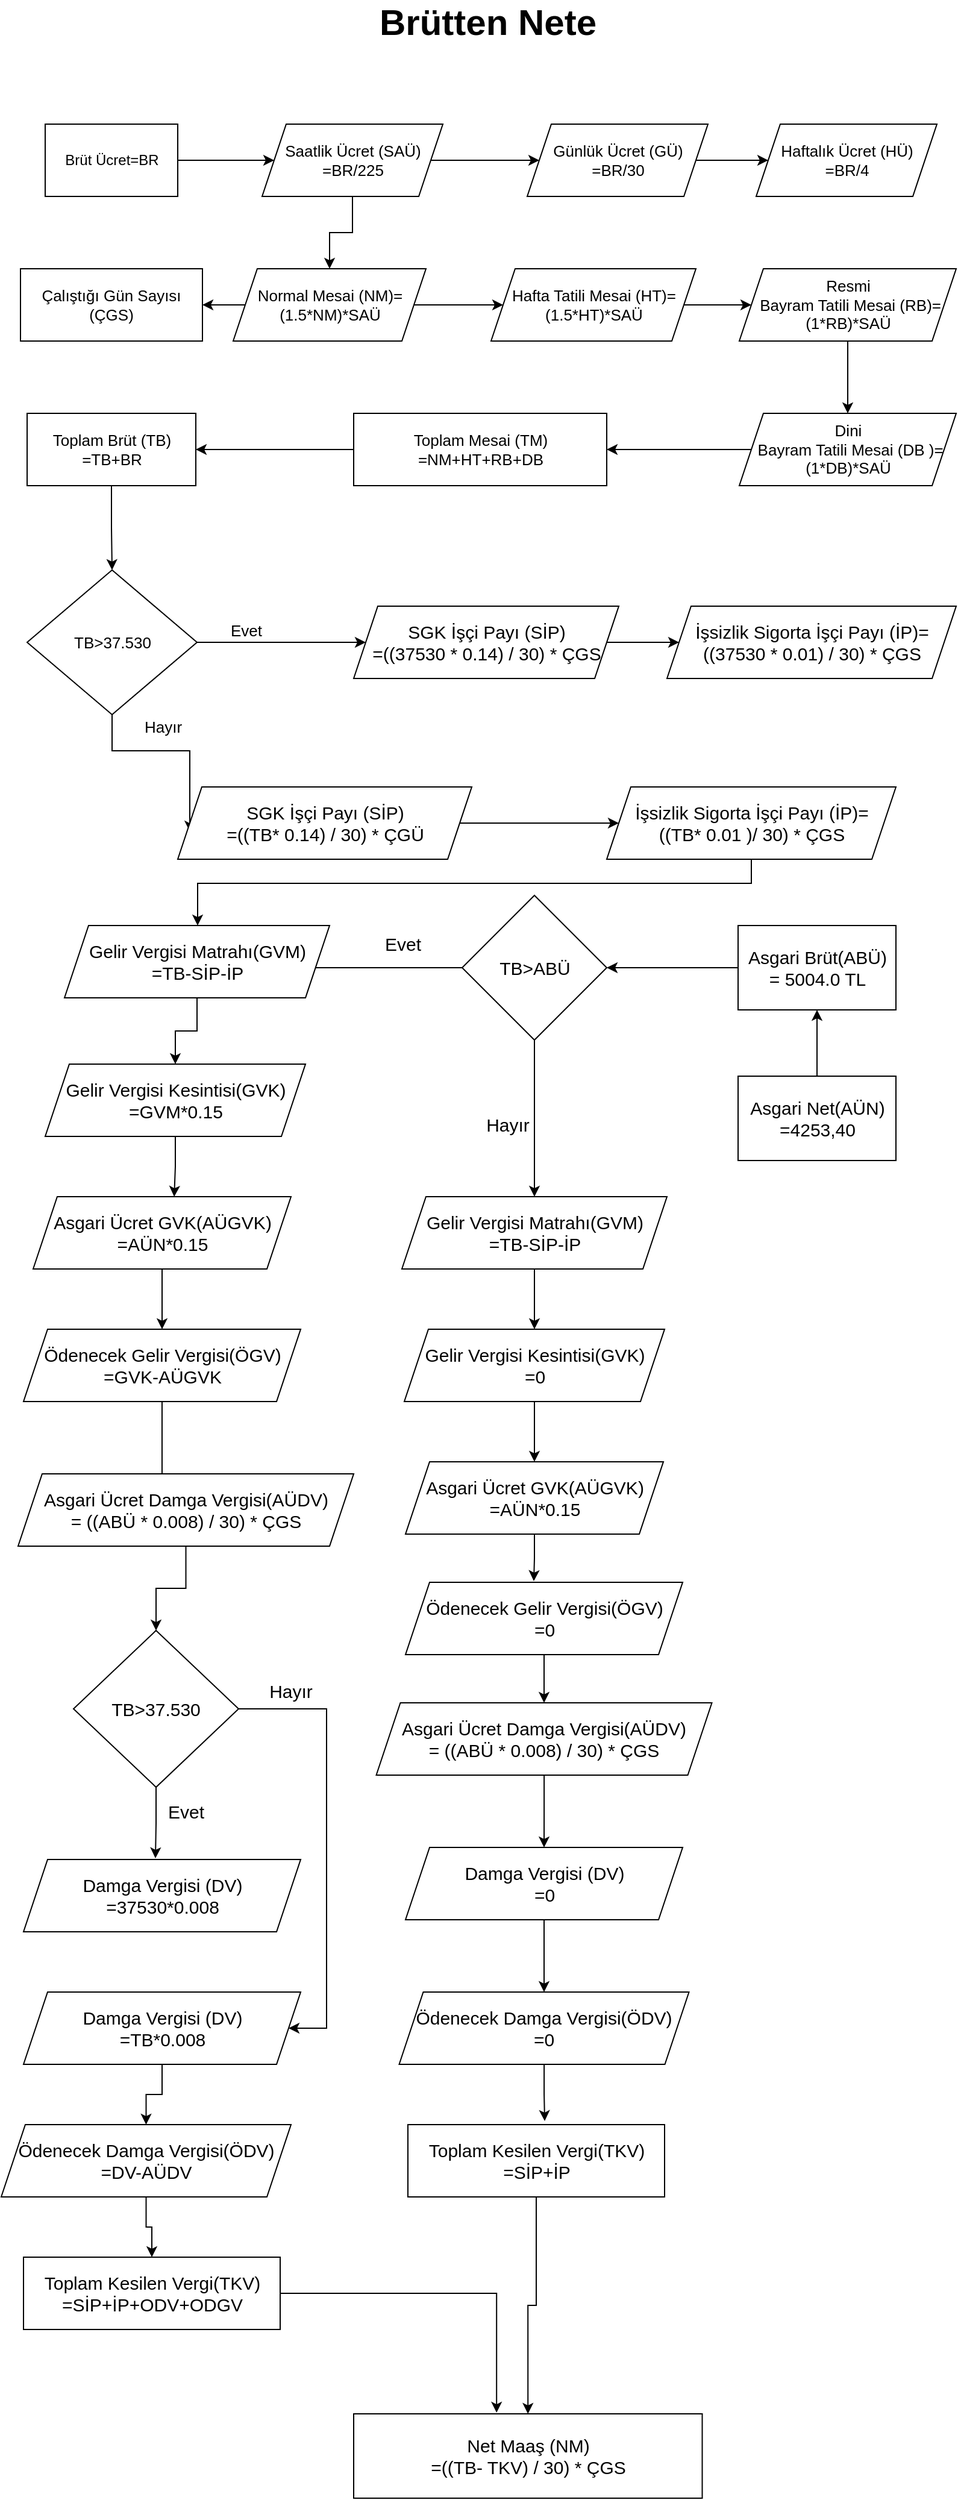 <mxfile version="17.4.5" type="github">
  <diagram id="9hikQkzd9A8uJ14NhILh" name="Page-1">
    <mxGraphModel dx="1422" dy="1931" grid="1" gridSize="10" guides="1" tooltips="1" connect="1" arrows="1" fold="1" page="1" pageScale="1" pageWidth="827" pageHeight="1169" math="0" shadow="0">
      <root>
        <mxCell id="0" />
        <mxCell id="1" parent="0" />
        <mxCell id="71BVwWbTkxpX7U5o15dZ-1" value="Brütten Nete" style="text;html=1;strokeColor=none;fillColor=none;align=center;verticalAlign=middle;whiteSpace=wrap;rounded=0;strokeWidth=1;fontStyle=1;fontSize=30;" vertex="1" parent="1">
          <mxGeometry x="286" y="-1150" width="256" height="30" as="geometry" />
        </mxCell>
        <mxCell id="71BVwWbTkxpX7U5o15dZ-9" style="edgeStyle=orthogonalEdgeStyle;rounded=0;orthogonalLoop=1;jettySize=auto;html=1;fontSize=12;" edge="1" parent="1" source="71BVwWbTkxpX7U5o15dZ-2" target="71BVwWbTkxpX7U5o15dZ-8">
          <mxGeometry relative="1" as="geometry" />
        </mxCell>
        <mxCell id="71BVwWbTkxpX7U5o15dZ-2" value="Brüt Ücret=BR" style="rounded=0;whiteSpace=wrap;html=1;fontSize=12;strokeWidth=1;" vertex="1" parent="1">
          <mxGeometry x="46.5" y="-1050" width="110" height="60" as="geometry" />
        </mxCell>
        <mxCell id="71BVwWbTkxpX7U5o15dZ-12" style="edgeStyle=orthogonalEdgeStyle;rounded=0;orthogonalLoop=1;jettySize=auto;html=1;entryX=0;entryY=0.5;entryDx=0;entryDy=0;fontSize=13;" edge="1" parent="1" source="71BVwWbTkxpX7U5o15dZ-8" target="71BVwWbTkxpX7U5o15dZ-10">
          <mxGeometry relative="1" as="geometry" />
        </mxCell>
        <mxCell id="71BVwWbTkxpX7U5o15dZ-16" style="edgeStyle=orthogonalEdgeStyle;rounded=0;orthogonalLoop=1;jettySize=auto;html=1;fontSize=13;" edge="1" parent="1" source="71BVwWbTkxpX7U5o15dZ-8" target="71BVwWbTkxpX7U5o15dZ-15">
          <mxGeometry relative="1" as="geometry" />
        </mxCell>
        <mxCell id="71BVwWbTkxpX7U5o15dZ-8" value="&lt;span style=&quot;font-size: 13px&quot;&gt;Saatlik Ücret (SAÜ)&lt;br&gt;=BR/225&lt;/span&gt;" style="shape=parallelogram;perimeter=parallelogramPerimeter;whiteSpace=wrap;html=1;fixedSize=1;fontSize=12;strokeWidth=1;" vertex="1" parent="1">
          <mxGeometry x="226.5" y="-1050" width="150" height="60" as="geometry" />
        </mxCell>
        <mxCell id="71BVwWbTkxpX7U5o15dZ-14" style="edgeStyle=orthogonalEdgeStyle;rounded=0;orthogonalLoop=1;jettySize=auto;html=1;entryX=0;entryY=0.5;entryDx=0;entryDy=0;fontSize=13;" edge="1" parent="1" source="71BVwWbTkxpX7U5o15dZ-10" target="71BVwWbTkxpX7U5o15dZ-13">
          <mxGeometry relative="1" as="geometry" />
        </mxCell>
        <mxCell id="71BVwWbTkxpX7U5o15dZ-10" value="Günlük Ücret (GÜ)&lt;br&gt;=BR/30" style="shape=parallelogram;perimeter=parallelogramPerimeter;whiteSpace=wrap;html=1;fixedSize=1;fontSize=13;strokeWidth=1;" vertex="1" parent="1">
          <mxGeometry x="446.5" y="-1050" width="150" height="60" as="geometry" />
        </mxCell>
        <mxCell id="71BVwWbTkxpX7U5o15dZ-13" value="Haftalık Ücret (HÜ)&lt;br&gt;=BR/4" style="shape=parallelogram;perimeter=parallelogramPerimeter;whiteSpace=wrap;html=1;fixedSize=1;fontSize=13;strokeWidth=1;" vertex="1" parent="1">
          <mxGeometry x="636.5" y="-1050" width="150" height="60" as="geometry" />
        </mxCell>
        <mxCell id="71BVwWbTkxpX7U5o15dZ-28" style="edgeStyle=orthogonalEdgeStyle;rounded=0;orthogonalLoop=1;jettySize=auto;html=1;entryX=0;entryY=0.5;entryDx=0;entryDy=0;fontSize=13;" edge="1" parent="1" source="71BVwWbTkxpX7U5o15dZ-15" target="71BVwWbTkxpX7U5o15dZ-27">
          <mxGeometry relative="1" as="geometry" />
        </mxCell>
        <mxCell id="71BVwWbTkxpX7U5o15dZ-42" style="edgeStyle=orthogonalEdgeStyle;rounded=0;orthogonalLoop=1;jettySize=auto;html=1;entryX=1;entryY=0.5;entryDx=0;entryDy=0;fontSize=13;" edge="1" parent="1" source="71BVwWbTkxpX7U5o15dZ-15" target="71BVwWbTkxpX7U5o15dZ-41">
          <mxGeometry relative="1" as="geometry" />
        </mxCell>
        <mxCell id="71BVwWbTkxpX7U5o15dZ-15" value="Normal Mesai (NM)=(1.5*NM)*SAÜ" style="shape=parallelogram;perimeter=parallelogramPerimeter;whiteSpace=wrap;html=1;fixedSize=1;fontSize=13;strokeWidth=1;" vertex="1" parent="1">
          <mxGeometry x="202.5" y="-930" width="160" height="60" as="geometry" />
        </mxCell>
        <mxCell id="71BVwWbTkxpX7U5o15dZ-30" style="edgeStyle=orthogonalEdgeStyle;rounded=0;orthogonalLoop=1;jettySize=auto;html=1;entryX=0;entryY=0.5;entryDx=0;entryDy=0;fontSize=13;" edge="1" parent="1" source="71BVwWbTkxpX7U5o15dZ-27" target="71BVwWbTkxpX7U5o15dZ-29">
          <mxGeometry relative="1" as="geometry" />
        </mxCell>
        <mxCell id="71BVwWbTkxpX7U5o15dZ-27" value="&lt;span&gt;Hafta Tatili Mesai (HT)=(1.5*HT)*SAÜ&lt;/span&gt;" style="shape=parallelogram;perimeter=parallelogramPerimeter;whiteSpace=wrap;html=1;fixedSize=1;fontSize=13;strokeWidth=1;" vertex="1" parent="1">
          <mxGeometry x="416.5" y="-930" width="170" height="60" as="geometry" />
        </mxCell>
        <mxCell id="71BVwWbTkxpX7U5o15dZ-33" style="edgeStyle=orthogonalEdgeStyle;rounded=0;orthogonalLoop=1;jettySize=auto;html=1;entryX=0.5;entryY=0;entryDx=0;entryDy=0;fontSize=13;" edge="1" parent="1" source="71BVwWbTkxpX7U5o15dZ-29" target="71BVwWbTkxpX7U5o15dZ-32">
          <mxGeometry relative="1" as="geometry" />
        </mxCell>
        <mxCell id="71BVwWbTkxpX7U5o15dZ-29" value="&lt;span&gt;Resmi&lt;br&gt;&amp;nbsp;Bayram Tatili Mesai (RB)=(1*RB)*SAÜ&lt;/span&gt;" style="shape=parallelogram;perimeter=parallelogramPerimeter;whiteSpace=wrap;html=1;fixedSize=1;fontSize=13;strokeWidth=1;" vertex="1" parent="1">
          <mxGeometry x="622.5" y="-930" width="180" height="60" as="geometry" />
        </mxCell>
        <mxCell id="71BVwWbTkxpX7U5o15dZ-36" style="edgeStyle=orthogonalEdgeStyle;rounded=0;orthogonalLoop=1;jettySize=auto;html=1;entryX=1;entryY=0.5;entryDx=0;entryDy=0;fontSize=13;" edge="1" parent="1" source="71BVwWbTkxpX7U5o15dZ-32" target="71BVwWbTkxpX7U5o15dZ-35">
          <mxGeometry relative="1" as="geometry" />
        </mxCell>
        <mxCell id="71BVwWbTkxpX7U5o15dZ-32" value="&lt;span&gt;Dini&lt;br&gt;&amp;nbsp;Bayram Tatili Mesai (DB )=(1*DB)*SAÜ&lt;/span&gt;" style="shape=parallelogram;perimeter=parallelogramPerimeter;whiteSpace=wrap;html=1;fixedSize=1;fontSize=13;strokeWidth=1;" vertex="1" parent="1">
          <mxGeometry x="622.5" y="-810" width="180" height="60" as="geometry" />
        </mxCell>
        <mxCell id="71BVwWbTkxpX7U5o15dZ-37" style="edgeStyle=orthogonalEdgeStyle;rounded=0;orthogonalLoop=1;jettySize=auto;html=1;fontSize=13;entryX=1;entryY=0.5;entryDx=0;entryDy=0;" edge="1" parent="1" source="71BVwWbTkxpX7U5o15dZ-35" target="71BVwWbTkxpX7U5o15dZ-38">
          <mxGeometry relative="1" as="geometry">
            <mxPoint x="202.5" y="-780" as="targetPoint" />
          </mxGeometry>
        </mxCell>
        <mxCell id="71BVwWbTkxpX7U5o15dZ-35" value="Toplam Mesai (TM) =NM+HT+RB+DB" style="rounded=0;whiteSpace=wrap;html=1;fontSize=13;strokeWidth=1;" vertex="1" parent="1">
          <mxGeometry x="302.5" y="-810" width="210" height="60" as="geometry" />
        </mxCell>
        <mxCell id="71BVwWbTkxpX7U5o15dZ-44" style="edgeStyle=orthogonalEdgeStyle;rounded=0;orthogonalLoop=1;jettySize=auto;html=1;entryX=0.5;entryY=0;entryDx=0;entryDy=0;fontSize=13;" edge="1" parent="1" source="71BVwWbTkxpX7U5o15dZ-38" target="71BVwWbTkxpX7U5o15dZ-43">
          <mxGeometry relative="1" as="geometry" />
        </mxCell>
        <mxCell id="71BVwWbTkxpX7U5o15dZ-38" value="Toplam Brüt (TB)&lt;br&gt;=TB+BR" style="rounded=0;whiteSpace=wrap;html=1;fontSize=13;strokeWidth=1;" vertex="1" parent="1">
          <mxGeometry x="31.5" y="-810" width="140" height="60" as="geometry" />
        </mxCell>
        <mxCell id="71BVwWbTkxpX7U5o15dZ-41" value="Çalıştığı Gün Sayısı&lt;br&gt;(ÇGS)" style="rounded=0;whiteSpace=wrap;html=1;fontSize=13;strokeWidth=1;" vertex="1" parent="1">
          <mxGeometry x="26" y="-930" width="151" height="60" as="geometry" />
        </mxCell>
        <mxCell id="71BVwWbTkxpX7U5o15dZ-46" style="edgeStyle=orthogonalEdgeStyle;rounded=0;orthogonalLoop=1;jettySize=auto;html=1;fontSize=13;entryX=0;entryY=0.5;entryDx=0;entryDy=0;" edge="1" parent="1" source="71BVwWbTkxpX7U5o15dZ-43" target="71BVwWbTkxpX7U5o15dZ-50">
          <mxGeometry relative="1" as="geometry">
            <mxPoint x="292.5" y="-620" as="targetPoint" />
          </mxGeometry>
        </mxCell>
        <mxCell id="71BVwWbTkxpX7U5o15dZ-48" style="edgeStyle=orthogonalEdgeStyle;rounded=0;orthogonalLoop=1;jettySize=auto;html=1;fontSize=13;entryX=0.041;entryY=0.617;entryDx=0;entryDy=0;entryPerimeter=0;" edge="1" parent="1" source="71BVwWbTkxpX7U5o15dZ-43" target="71BVwWbTkxpX7U5o15dZ-54">
          <mxGeometry relative="1" as="geometry">
            <mxPoint x="102.5" y="-480" as="targetPoint" />
          </mxGeometry>
        </mxCell>
        <mxCell id="71BVwWbTkxpX7U5o15dZ-43" value="TB&amp;gt;37.530" style="rhombus;whiteSpace=wrap;html=1;fontSize=13;strokeWidth=1;" vertex="1" parent="1">
          <mxGeometry x="31.5" y="-680" width="141" height="120" as="geometry" />
        </mxCell>
        <mxCell id="71BVwWbTkxpX7U5o15dZ-45" style="edgeStyle=orthogonalEdgeStyle;rounded=0;orthogonalLoop=1;jettySize=auto;html=1;exitX=0.5;exitY=1;exitDx=0;exitDy=0;fontSize=13;" edge="1" parent="1" source="71BVwWbTkxpX7U5o15dZ-43" target="71BVwWbTkxpX7U5o15dZ-43">
          <mxGeometry relative="1" as="geometry" />
        </mxCell>
        <mxCell id="71BVwWbTkxpX7U5o15dZ-47" value="Evet&lt;br&gt;" style="text;html=1;align=center;verticalAlign=middle;resizable=0;points=[];autosize=1;strokeColor=none;fillColor=none;fontSize=13;" vertex="1" parent="1">
          <mxGeometry x="192.5" y="-640" width="40" height="20" as="geometry" />
        </mxCell>
        <mxCell id="71BVwWbTkxpX7U5o15dZ-49" value="Hayır&lt;br&gt;" style="text;html=1;align=center;verticalAlign=middle;resizable=0;points=[];autosize=1;strokeColor=none;fillColor=none;fontSize=13;rotation=0;" vertex="1" parent="1">
          <mxGeometry x="118.5" y="-560" width="50" height="20" as="geometry" />
        </mxCell>
        <mxCell id="71BVwWbTkxpX7U5o15dZ-53" style="edgeStyle=orthogonalEdgeStyle;rounded=0;orthogonalLoop=1;jettySize=auto;html=1;entryX=0;entryY=0.5;entryDx=0;entryDy=0;fontSize=15;" edge="1" parent="1" source="71BVwWbTkxpX7U5o15dZ-50" target="71BVwWbTkxpX7U5o15dZ-52">
          <mxGeometry relative="1" as="geometry" />
        </mxCell>
        <mxCell id="71BVwWbTkxpX7U5o15dZ-50" value="SGK İşçi Payı (SİP)&lt;br&gt;=((37530 * 0.14) / 30) * ÇGS" style="shape=parallelogram;perimeter=parallelogramPerimeter;whiteSpace=wrap;html=1;fixedSize=1;fontSize=15;strokeWidth=1;" vertex="1" parent="1">
          <mxGeometry x="302.5" y="-650" width="220" height="60" as="geometry" />
        </mxCell>
        <mxCell id="71BVwWbTkxpX7U5o15dZ-52" value="İşsizlik Sigorta İşçi Payı (İP)=&lt;br&gt;((37530 * 0.01) / 30) * ÇGS" style="shape=parallelogram;perimeter=parallelogramPerimeter;whiteSpace=wrap;html=1;fixedSize=1;fontSize=15;strokeWidth=1;" vertex="1" parent="1">
          <mxGeometry x="562.5" y="-650" width="240" height="60" as="geometry" />
        </mxCell>
        <mxCell id="71BVwWbTkxpX7U5o15dZ-56" style="edgeStyle=orthogonalEdgeStyle;rounded=0;orthogonalLoop=1;jettySize=auto;html=1;fontSize=15;" edge="1" parent="1" source="71BVwWbTkxpX7U5o15dZ-54" target="71BVwWbTkxpX7U5o15dZ-55">
          <mxGeometry relative="1" as="geometry" />
        </mxCell>
        <mxCell id="71BVwWbTkxpX7U5o15dZ-54" value="&lt;span&gt;SGK İşçi Payı (SİP)&lt;br&gt;=&lt;/span&gt;((TB* 0.14) / 30) * ÇGÜ" style="shape=parallelogram;perimeter=parallelogramPerimeter;whiteSpace=wrap;html=1;fixedSize=1;fontSize=15;strokeWidth=1;" vertex="1" parent="1">
          <mxGeometry x="156.5" y="-500" width="244" height="60" as="geometry" />
        </mxCell>
        <mxCell id="71BVwWbTkxpX7U5o15dZ-108" style="edgeStyle=orthogonalEdgeStyle;rounded=0;orthogonalLoop=1;jettySize=auto;html=1;fontSize=15;" edge="1" parent="1" source="71BVwWbTkxpX7U5o15dZ-55" target="71BVwWbTkxpX7U5o15dZ-62">
          <mxGeometry relative="1" as="geometry">
            <Array as="points">
              <mxPoint x="633" y="-420" />
              <mxPoint x="173" y="-420" />
            </Array>
          </mxGeometry>
        </mxCell>
        <mxCell id="71BVwWbTkxpX7U5o15dZ-55" value="İşsizlik Sigorta İşçi Payı (İP)=&lt;br&gt;((TB* 0.01 )/ 30) * ÇGS" style="shape=parallelogram;perimeter=parallelogramPerimeter;whiteSpace=wrap;html=1;fixedSize=1;fontSize=15;strokeWidth=1;" vertex="1" parent="1">
          <mxGeometry x="512.5" y="-500" width="240" height="60" as="geometry" />
        </mxCell>
        <mxCell id="71BVwWbTkxpX7U5o15dZ-60" style="edgeStyle=orthogonalEdgeStyle;rounded=0;orthogonalLoop=1;jettySize=auto;html=1;entryX=1;entryY=0.5;entryDx=0;entryDy=0;fontSize=15;" edge="1" parent="1" source="71BVwWbTkxpX7U5o15dZ-57" target="71BVwWbTkxpX7U5o15dZ-59">
          <mxGeometry relative="1" as="geometry" />
        </mxCell>
        <mxCell id="71BVwWbTkxpX7U5o15dZ-57" value="Asgari Brüt(ABÜ)&lt;br&gt;= 5004.0 TL" style="rounded=0;whiteSpace=wrap;html=1;fontSize=15;strokeWidth=1;" vertex="1" parent="1">
          <mxGeometry x="621.5" y="-385" width="131" height="70" as="geometry" />
        </mxCell>
        <mxCell id="71BVwWbTkxpX7U5o15dZ-64" style="edgeStyle=orthogonalEdgeStyle;rounded=0;orthogonalLoop=1;jettySize=auto;html=1;entryX=0.895;entryY=0.583;entryDx=0;entryDy=0;entryPerimeter=0;fontSize=15;" edge="1" parent="1" source="71BVwWbTkxpX7U5o15dZ-59" target="71BVwWbTkxpX7U5o15dZ-62">
          <mxGeometry relative="1" as="geometry" />
        </mxCell>
        <mxCell id="71BVwWbTkxpX7U5o15dZ-89" style="edgeStyle=orthogonalEdgeStyle;rounded=0;orthogonalLoop=1;jettySize=auto;html=1;fontSize=15;entryX=0.5;entryY=0;entryDx=0;entryDy=0;entryPerimeter=0;" edge="1" parent="1" source="71BVwWbTkxpX7U5o15dZ-59" target="71BVwWbTkxpX7U5o15dZ-91">
          <mxGeometry relative="1" as="geometry">
            <mxPoint x="453" y="-160" as="targetPoint" />
          </mxGeometry>
        </mxCell>
        <mxCell id="71BVwWbTkxpX7U5o15dZ-59" value="TB&amp;gt;ABÜ" style="rhombus;whiteSpace=wrap;html=1;fontSize=15;strokeWidth=1;" vertex="1" parent="1">
          <mxGeometry x="392.5" y="-410" width="120" height="120" as="geometry" />
        </mxCell>
        <mxCell id="71BVwWbTkxpX7U5o15dZ-65" style="edgeStyle=orthogonalEdgeStyle;rounded=0;orthogonalLoop=1;jettySize=auto;html=1;fontSize=15;" edge="1" parent="1" source="71BVwWbTkxpX7U5o15dZ-62" target="71BVwWbTkxpX7U5o15dZ-66">
          <mxGeometry relative="1" as="geometry">
            <mxPoint x="62.5" y="-270" as="targetPoint" />
          </mxGeometry>
        </mxCell>
        <mxCell id="71BVwWbTkxpX7U5o15dZ-62" value="Gelir Vergisi Matrahı(GVM)&lt;br&gt;=TB-SİP-İP" style="shape=parallelogram;perimeter=parallelogramPerimeter;whiteSpace=wrap;html=1;fixedSize=1;fontSize=15;strokeWidth=1;" vertex="1" parent="1">
          <mxGeometry x="62.5" y="-385" width="220" height="60" as="geometry" />
        </mxCell>
        <mxCell id="71BVwWbTkxpX7U5o15dZ-63" value="Evet" style="text;html=1;align=center;verticalAlign=middle;resizable=0;points=[];autosize=1;strokeColor=none;fillColor=none;fontSize=15;" vertex="1" parent="1">
          <mxGeometry x="317.5" y="-380" width="50" height="20" as="geometry" />
        </mxCell>
        <mxCell id="71BVwWbTkxpX7U5o15dZ-69" style="edgeStyle=orthogonalEdgeStyle;rounded=0;orthogonalLoop=1;jettySize=auto;html=1;entryX=0.547;entryY=0;entryDx=0;entryDy=0;entryPerimeter=0;fontSize=15;" edge="1" parent="1" source="71BVwWbTkxpX7U5o15dZ-66" target="71BVwWbTkxpX7U5o15dZ-67">
          <mxGeometry relative="1" as="geometry" />
        </mxCell>
        <mxCell id="71BVwWbTkxpX7U5o15dZ-66" value="Gelir Vergisi Kesintisi(GVK)&lt;br&gt;=GVM*0.15" style="shape=parallelogram;perimeter=parallelogramPerimeter;whiteSpace=wrap;html=1;fixedSize=1;fontSize=15;strokeWidth=1;" vertex="1" parent="1">
          <mxGeometry x="46.5" y="-270" width="216" height="60" as="geometry" />
        </mxCell>
        <mxCell id="71BVwWbTkxpX7U5o15dZ-72" style="edgeStyle=orthogonalEdgeStyle;rounded=0;orthogonalLoop=1;jettySize=auto;html=1;entryX=0.5;entryY=0;entryDx=0;entryDy=0;fontSize=15;" edge="1" parent="1" source="71BVwWbTkxpX7U5o15dZ-67" target="71BVwWbTkxpX7U5o15dZ-71">
          <mxGeometry relative="1" as="geometry" />
        </mxCell>
        <mxCell id="71BVwWbTkxpX7U5o15dZ-67" value="Asgari Ücret GVK(AÜGVK)&lt;br&gt;=AÜN*0.15" style="shape=parallelogram;perimeter=parallelogramPerimeter;whiteSpace=wrap;html=1;fixedSize=1;fontSize=15;strokeWidth=1;" vertex="1" parent="1">
          <mxGeometry x="36.5" y="-160" width="214" height="60" as="geometry" />
        </mxCell>
        <mxCell id="71BVwWbTkxpX7U5o15dZ-70" style="edgeStyle=orthogonalEdgeStyle;rounded=0;orthogonalLoop=1;jettySize=auto;html=1;entryX=0.5;entryY=1;entryDx=0;entryDy=0;fontSize=15;" edge="1" parent="1" source="71BVwWbTkxpX7U5o15dZ-68" target="71BVwWbTkxpX7U5o15dZ-57">
          <mxGeometry relative="1" as="geometry" />
        </mxCell>
        <mxCell id="71BVwWbTkxpX7U5o15dZ-68" value="Asgari Net(AÜN)&lt;br&gt;=4253,40" style="rounded=0;whiteSpace=wrap;html=1;fontSize=15;strokeWidth=1;" vertex="1" parent="1">
          <mxGeometry x="621.5" y="-260" width="131" height="70" as="geometry" />
        </mxCell>
        <mxCell id="71BVwWbTkxpX7U5o15dZ-74" style="edgeStyle=orthogonalEdgeStyle;rounded=0;orthogonalLoop=1;jettySize=auto;html=1;entryX=0.429;entryY=0.167;entryDx=0;entryDy=0;entryPerimeter=0;fontSize=15;" edge="1" parent="1" source="71BVwWbTkxpX7U5o15dZ-71" target="71BVwWbTkxpX7U5o15dZ-73">
          <mxGeometry relative="1" as="geometry" />
        </mxCell>
        <mxCell id="71BVwWbTkxpX7U5o15dZ-71" value="Ödenecek Gelir Vergisi(ÖGV)&lt;br&gt;=GVK-AÜGVK" style="shape=parallelogram;perimeter=parallelogramPerimeter;whiteSpace=wrap;html=1;fixedSize=1;fontSize=15;strokeWidth=1;" vertex="1" parent="1">
          <mxGeometry x="28.5" y="-50" width="230" height="60" as="geometry" />
        </mxCell>
        <mxCell id="71BVwWbTkxpX7U5o15dZ-76" style="edgeStyle=orthogonalEdgeStyle;rounded=0;orthogonalLoop=1;jettySize=auto;html=1;entryX=0.5;entryY=0;entryDx=0;entryDy=0;fontSize=15;" edge="1" parent="1" source="71BVwWbTkxpX7U5o15dZ-73" target="71BVwWbTkxpX7U5o15dZ-75">
          <mxGeometry relative="1" as="geometry" />
        </mxCell>
        <mxCell id="71BVwWbTkxpX7U5o15dZ-73" value="Asgari Ücret Damga Vergisi(AÜDV)&lt;br&gt;=&amp;nbsp;((ABÜ * 0.008) / 30) * ÇGS" style="shape=parallelogram;perimeter=parallelogramPerimeter;whiteSpace=wrap;html=1;fixedSize=1;fontSize=15;strokeWidth=1;" vertex="1" parent="1">
          <mxGeometry x="24" y="70" width="278.5" height="60" as="geometry" />
        </mxCell>
        <mxCell id="71BVwWbTkxpX7U5o15dZ-78" style="edgeStyle=orthogonalEdgeStyle;rounded=0;orthogonalLoop=1;jettySize=auto;html=1;entryX=0.476;entryY=-0.017;entryDx=0;entryDy=0;entryPerimeter=0;fontSize=15;" edge="1" parent="1" source="71BVwWbTkxpX7U5o15dZ-75" target="71BVwWbTkxpX7U5o15dZ-77">
          <mxGeometry relative="1" as="geometry" />
        </mxCell>
        <mxCell id="71BVwWbTkxpX7U5o15dZ-80" style="edgeStyle=orthogonalEdgeStyle;rounded=0;orthogonalLoop=1;jettySize=auto;html=1;fontSize=15;entryX=1;entryY=0.5;entryDx=0;entryDy=0;" edge="1" parent="1" source="71BVwWbTkxpX7U5o15dZ-75" target="71BVwWbTkxpX7U5o15dZ-82">
          <mxGeometry relative="1" as="geometry">
            <mxPoint x="320" y="450" as="targetPoint" />
            <Array as="points">
              <mxPoint x="280" y="265" />
              <mxPoint x="280" y="530" />
            </Array>
          </mxGeometry>
        </mxCell>
        <mxCell id="71BVwWbTkxpX7U5o15dZ-75" value="TB&amp;gt;37.530" style="rhombus;whiteSpace=wrap;html=1;fontSize=15;strokeWidth=1;" vertex="1" parent="1">
          <mxGeometry x="70" y="200" width="137" height="130" as="geometry" />
        </mxCell>
        <mxCell id="71BVwWbTkxpX7U5o15dZ-77" value="Damga Vergisi (DV)&lt;br&gt;=37530*0.008" style="shape=parallelogram;perimeter=parallelogramPerimeter;whiteSpace=wrap;html=1;fixedSize=1;fontSize=15;strokeWidth=1;" vertex="1" parent="1">
          <mxGeometry x="28.5" y="390" width="230" height="60" as="geometry" />
        </mxCell>
        <mxCell id="71BVwWbTkxpX7U5o15dZ-79" value="Evet" style="text;html=1;align=center;verticalAlign=middle;resizable=0;points=[];autosize=1;strokeColor=none;fillColor=none;fontSize=15;" vertex="1" parent="1">
          <mxGeometry x="138.25" y="340" width="50" height="20" as="geometry" />
        </mxCell>
        <mxCell id="71BVwWbTkxpX7U5o15dZ-81" value="Hayır" style="text;html=1;align=center;verticalAlign=middle;resizable=0;points=[];autosize=1;strokeColor=none;fillColor=none;fontSize=15;" vertex="1" parent="1">
          <mxGeometry x="225" y="240" width="50" height="20" as="geometry" />
        </mxCell>
        <mxCell id="71BVwWbTkxpX7U5o15dZ-84" style="edgeStyle=orthogonalEdgeStyle;rounded=0;orthogonalLoop=1;jettySize=auto;html=1;fontSize=15;" edge="1" parent="1" source="71BVwWbTkxpX7U5o15dZ-82" target="71BVwWbTkxpX7U5o15dZ-83">
          <mxGeometry relative="1" as="geometry" />
        </mxCell>
        <mxCell id="71BVwWbTkxpX7U5o15dZ-82" value="Damga Vergisi (DV)&lt;br&gt;=TB*0.008" style="shape=parallelogram;perimeter=parallelogramPerimeter;whiteSpace=wrap;html=1;fixedSize=1;fontSize=15;strokeWidth=1;" vertex="1" parent="1">
          <mxGeometry x="28.5" y="500" width="230" height="60" as="geometry" />
        </mxCell>
        <mxCell id="71BVwWbTkxpX7U5o15dZ-87" style="edgeStyle=orthogonalEdgeStyle;rounded=0;orthogonalLoop=1;jettySize=auto;html=1;fontSize=15;" edge="1" parent="1" source="71BVwWbTkxpX7U5o15dZ-83" target="71BVwWbTkxpX7U5o15dZ-86">
          <mxGeometry relative="1" as="geometry" />
        </mxCell>
        <mxCell id="71BVwWbTkxpX7U5o15dZ-83" value="Ödenecek Damga Vergisi(ÖDV)&lt;br&gt;=DV-AÜDV" style="shape=parallelogram;perimeter=parallelogramPerimeter;whiteSpace=wrap;html=1;fixedSize=1;fontSize=15;strokeWidth=1;" vertex="1" parent="1">
          <mxGeometry x="10" y="610" width="240.5" height="60" as="geometry" />
        </mxCell>
        <mxCell id="71BVwWbTkxpX7U5o15dZ-85" value="Net Maaş (NM) &lt;br&gt;=((TB- TKV) / 30) * ÇGS" style="rounded=0;whiteSpace=wrap;html=1;fontSize=15;strokeWidth=1;" vertex="1" parent="1">
          <mxGeometry x="302.5" y="850" width="289.25" height="70" as="geometry" />
        </mxCell>
        <mxCell id="71BVwWbTkxpX7U5o15dZ-88" style="edgeStyle=orthogonalEdgeStyle;rounded=0;orthogonalLoop=1;jettySize=auto;html=1;entryX=0.41;entryY=-0.014;entryDx=0;entryDy=0;fontSize=15;entryPerimeter=0;" edge="1" parent="1" source="71BVwWbTkxpX7U5o15dZ-86" target="71BVwWbTkxpX7U5o15dZ-85">
          <mxGeometry relative="1" as="geometry" />
        </mxCell>
        <mxCell id="71BVwWbTkxpX7U5o15dZ-86" value="Toplam Kesilen Vergi(TKV)&lt;br&gt;=SİP+İP+ODV+ODGV" style="rounded=0;whiteSpace=wrap;html=1;fontSize=15;strokeWidth=1;" vertex="1" parent="1">
          <mxGeometry x="28.5" y="720" width="213" height="60" as="geometry" />
        </mxCell>
        <mxCell id="71BVwWbTkxpX7U5o15dZ-90" value="Hayır" style="text;html=1;align=center;verticalAlign=middle;resizable=0;points=[];autosize=1;strokeColor=none;fillColor=none;fontSize=15;" vertex="1" parent="1">
          <mxGeometry x="405" y="-230" width="50" height="20" as="geometry" />
        </mxCell>
        <mxCell id="71BVwWbTkxpX7U5o15dZ-93" style="edgeStyle=orthogonalEdgeStyle;rounded=0;orthogonalLoop=1;jettySize=auto;html=1;fontSize=15;" edge="1" parent="1" source="71BVwWbTkxpX7U5o15dZ-91" target="71BVwWbTkxpX7U5o15dZ-92">
          <mxGeometry relative="1" as="geometry" />
        </mxCell>
        <mxCell id="71BVwWbTkxpX7U5o15dZ-91" value="Gelir Vergisi Matrahı(GVM)&lt;br&gt;=TB-SİP-İP" style="shape=parallelogram;perimeter=parallelogramPerimeter;whiteSpace=wrap;html=1;fixedSize=1;fontSize=15;strokeWidth=1;" vertex="1" parent="1">
          <mxGeometry x="342.5" y="-160" width="220" height="60" as="geometry" />
        </mxCell>
        <mxCell id="71BVwWbTkxpX7U5o15dZ-95" style="edgeStyle=orthogonalEdgeStyle;rounded=0;orthogonalLoop=1;jettySize=auto;html=1;entryX=0.5;entryY=0;entryDx=0;entryDy=0;fontSize=15;" edge="1" parent="1" source="71BVwWbTkxpX7U5o15dZ-92" target="71BVwWbTkxpX7U5o15dZ-94">
          <mxGeometry relative="1" as="geometry" />
        </mxCell>
        <mxCell id="71BVwWbTkxpX7U5o15dZ-92" value="Gelir Vergisi Kesintisi(GVK)&lt;br&gt;=0" style="shape=parallelogram;perimeter=parallelogramPerimeter;whiteSpace=wrap;html=1;fixedSize=1;fontSize=15;strokeWidth=1;" vertex="1" parent="1">
          <mxGeometry x="344.5" y="-50" width="216" height="60" as="geometry" />
        </mxCell>
        <mxCell id="71BVwWbTkxpX7U5o15dZ-97" style="edgeStyle=orthogonalEdgeStyle;rounded=0;orthogonalLoop=1;jettySize=auto;html=1;entryX=0.463;entryY=-0.017;entryDx=0;entryDy=0;entryPerimeter=0;fontSize=15;" edge="1" parent="1" source="71BVwWbTkxpX7U5o15dZ-94" target="71BVwWbTkxpX7U5o15dZ-96">
          <mxGeometry relative="1" as="geometry" />
        </mxCell>
        <mxCell id="71BVwWbTkxpX7U5o15dZ-94" value="Asgari Ücret GVK(AÜGVK)&lt;br&gt;=AÜN*0.15" style="shape=parallelogram;perimeter=parallelogramPerimeter;whiteSpace=wrap;html=1;fixedSize=1;fontSize=15;strokeWidth=1;" vertex="1" parent="1">
          <mxGeometry x="345.5" y="60" width="214" height="60" as="geometry" />
        </mxCell>
        <mxCell id="71BVwWbTkxpX7U5o15dZ-99" style="edgeStyle=orthogonalEdgeStyle;rounded=0;orthogonalLoop=1;jettySize=auto;html=1;fontSize=15;entryX=0.5;entryY=0;entryDx=0;entryDy=0;" edge="1" parent="1" source="71BVwWbTkxpX7U5o15dZ-96" target="71BVwWbTkxpX7U5o15dZ-98">
          <mxGeometry relative="1" as="geometry">
            <mxPoint x="470" y="250" as="targetPoint" />
          </mxGeometry>
        </mxCell>
        <mxCell id="71BVwWbTkxpX7U5o15dZ-96" value="Ödenecek Gelir Vergisi(ÖGV)&lt;br&gt;=0" style="shape=parallelogram;perimeter=parallelogramPerimeter;whiteSpace=wrap;html=1;fixedSize=1;fontSize=15;strokeWidth=1;" vertex="1" parent="1">
          <mxGeometry x="345.5" y="160" width="230" height="60" as="geometry" />
        </mxCell>
        <mxCell id="71BVwWbTkxpX7U5o15dZ-101" style="edgeStyle=orthogonalEdgeStyle;rounded=0;orthogonalLoop=1;jettySize=auto;html=1;fontSize=15;" edge="1" parent="1" source="71BVwWbTkxpX7U5o15dZ-98" target="71BVwWbTkxpX7U5o15dZ-100">
          <mxGeometry relative="1" as="geometry" />
        </mxCell>
        <mxCell id="71BVwWbTkxpX7U5o15dZ-98" value="Asgari Ücret Damga Vergisi(AÜDV)&lt;br&gt;=&amp;nbsp;((ABÜ * 0.008) / 30) * ÇGS" style="shape=parallelogram;perimeter=parallelogramPerimeter;whiteSpace=wrap;html=1;fixedSize=1;fontSize=15;strokeWidth=1;" vertex="1" parent="1">
          <mxGeometry x="321.25" y="260" width="278.5" height="60" as="geometry" />
        </mxCell>
        <mxCell id="71BVwWbTkxpX7U5o15dZ-103" style="edgeStyle=orthogonalEdgeStyle;rounded=0;orthogonalLoop=1;jettySize=auto;html=1;entryX=0.5;entryY=0;entryDx=0;entryDy=0;fontSize=15;" edge="1" parent="1" source="71BVwWbTkxpX7U5o15dZ-100" target="71BVwWbTkxpX7U5o15dZ-102">
          <mxGeometry relative="1" as="geometry" />
        </mxCell>
        <mxCell id="71BVwWbTkxpX7U5o15dZ-100" value="Damga Vergisi (DV)&lt;br&gt;=0" style="shape=parallelogram;perimeter=parallelogramPerimeter;whiteSpace=wrap;html=1;fixedSize=1;fontSize=15;strokeWidth=1;" vertex="1" parent="1">
          <mxGeometry x="345.5" y="380" width="230" height="60" as="geometry" />
        </mxCell>
        <mxCell id="71BVwWbTkxpX7U5o15dZ-105" style="edgeStyle=orthogonalEdgeStyle;rounded=0;orthogonalLoop=1;jettySize=auto;html=1;entryX=0.533;entryY=-0.05;entryDx=0;entryDy=0;entryPerimeter=0;fontSize=15;" edge="1" parent="1" source="71BVwWbTkxpX7U5o15dZ-102" target="71BVwWbTkxpX7U5o15dZ-104">
          <mxGeometry relative="1" as="geometry" />
        </mxCell>
        <mxCell id="71BVwWbTkxpX7U5o15dZ-102" value="Ödenecek Damga Vergisi(ÖDV)&lt;br&gt;=0" style="shape=parallelogram;perimeter=parallelogramPerimeter;whiteSpace=wrap;html=1;fixedSize=1;fontSize=15;strokeWidth=1;" vertex="1" parent="1">
          <mxGeometry x="340.25" y="500" width="240.5" height="60" as="geometry" />
        </mxCell>
        <mxCell id="71BVwWbTkxpX7U5o15dZ-107" style="edgeStyle=orthogonalEdgeStyle;rounded=0;orthogonalLoop=1;jettySize=auto;html=1;entryX=0.5;entryY=0;entryDx=0;entryDy=0;fontSize=15;" edge="1" parent="1" source="71BVwWbTkxpX7U5o15dZ-104" target="71BVwWbTkxpX7U5o15dZ-85">
          <mxGeometry relative="1" as="geometry">
            <mxPoint x="454.883" y="740" as="targetPoint" />
          </mxGeometry>
        </mxCell>
        <mxCell id="71BVwWbTkxpX7U5o15dZ-104" value="Toplam Kesilen Vergi(TKV)&lt;br&gt;=SİP+İP" style="rounded=0;whiteSpace=wrap;html=1;fontSize=15;strokeWidth=1;" vertex="1" parent="1">
          <mxGeometry x="347.5" y="610" width="213" height="60" as="geometry" />
        </mxCell>
      </root>
    </mxGraphModel>
  </diagram>
</mxfile>

